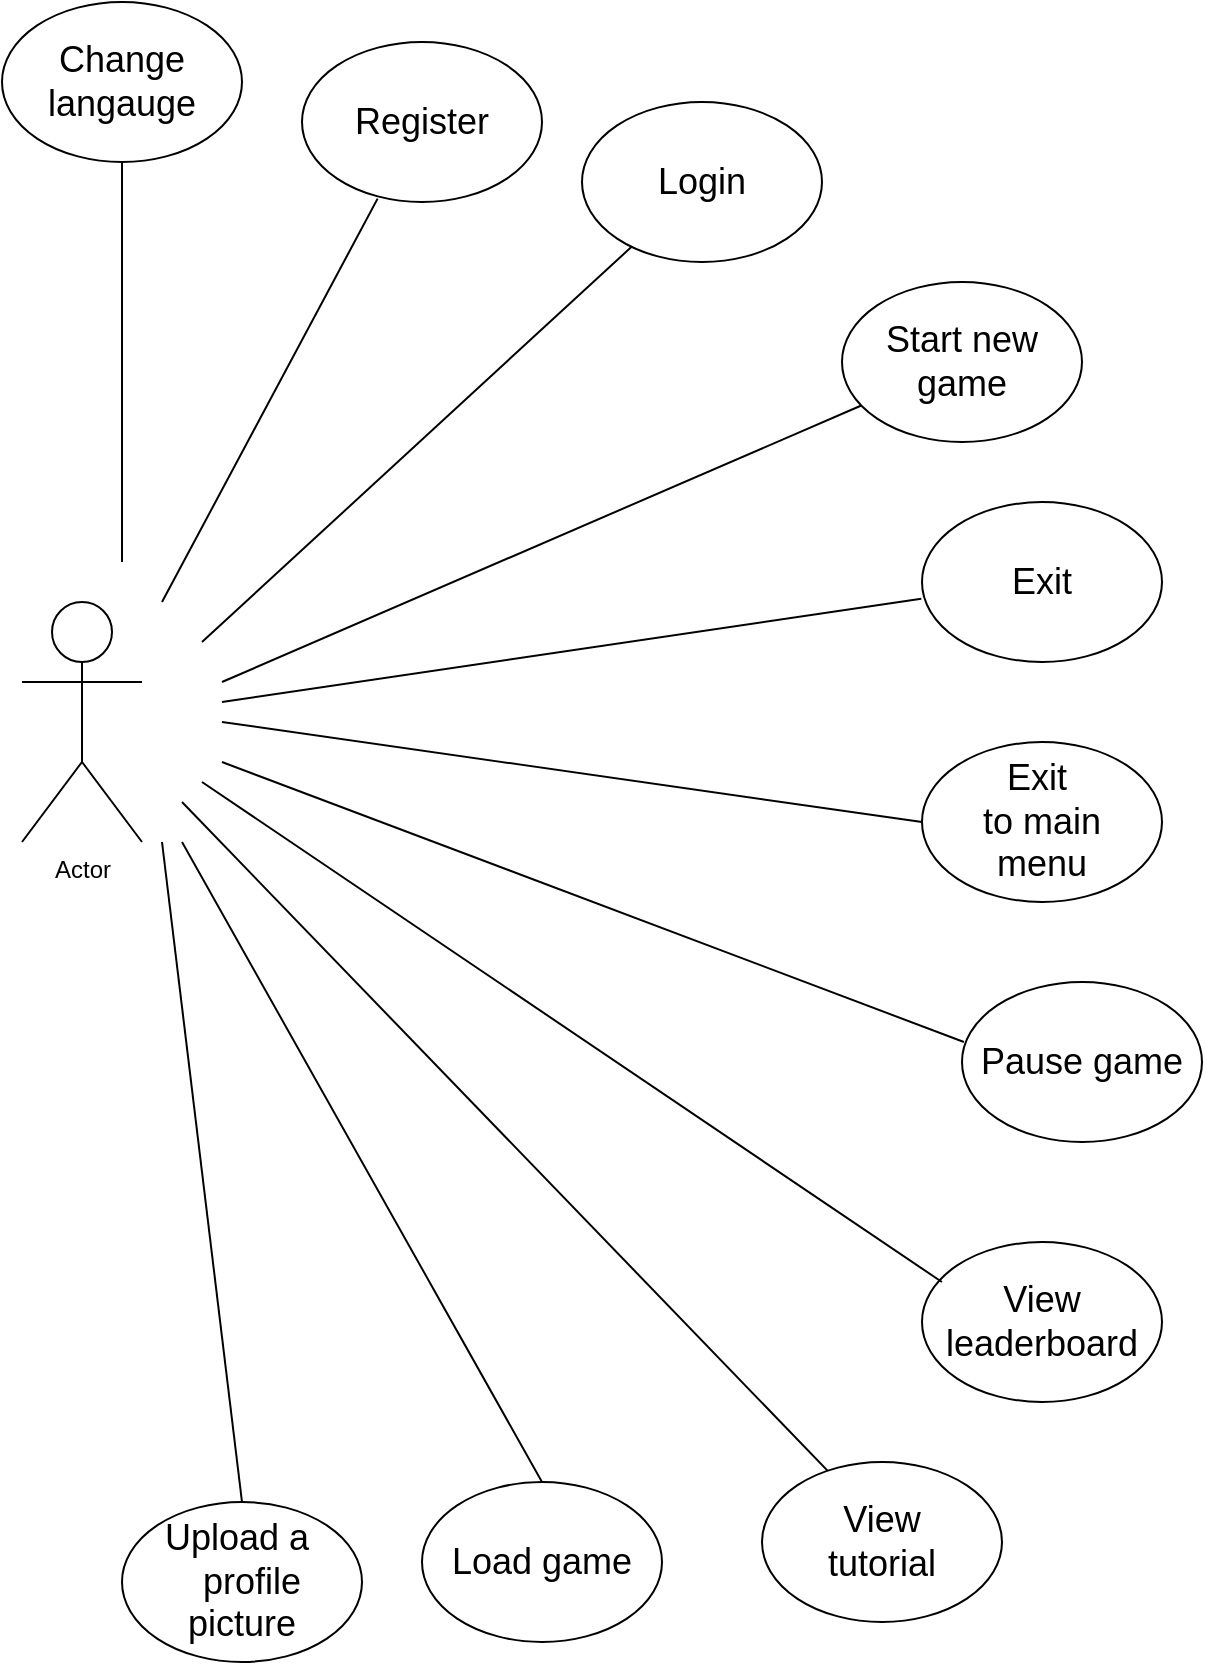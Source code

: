 <mxfile version="13.0.8" type="device"><diagram id="r3ArmLaYZlryNpLtx0aC" name="Page-1"><mxGraphModel dx="1754" dy="1060" grid="1" gridSize="10" guides="1" tooltips="1" connect="1" arrows="1" fold="1" page="1" pageScale="1" pageWidth="827" pageHeight="1169" math="0" shadow="0"><root><mxCell id="0"/><mxCell id="1" parent="0"/><mxCell id="_wvUe1wntVugwZeHVwAF-1" value="Actor" style="shape=umlActor;verticalLabelPosition=bottom;labelBackgroundColor=#ffffff;verticalAlign=top;html=1;outlineConnect=0;" parent="1" vertex="1"><mxGeometry x="170" y="380" width="60" height="120" as="geometry"/></mxCell><mxCell id="_wvUe1wntVugwZeHVwAF-2" value="" style="endArrow=none;html=1;entryX=0.315;entryY=0.979;entryDx=0;entryDy=0;entryPerimeter=0;" parent="1" target="_wvUe1wntVugwZeHVwAF-3" edge="1"><mxGeometry width="50" height="50" relative="1" as="geometry"><mxPoint x="240" y="380" as="sourcePoint"/><mxPoint x="330" y="270" as="targetPoint"/></mxGeometry></mxCell><mxCell id="_wvUe1wntVugwZeHVwAF-3" value="&lt;font style=&quot;font-size: 18px&quot;&gt;Register&lt;/font&gt;" style="ellipse;whiteSpace=wrap;html=1;" parent="1" vertex="1"><mxGeometry x="310" y="100" width="120" height="80" as="geometry"/></mxCell><mxCell id="_wvUe1wntVugwZeHVwAF-4" value="" style="endArrow=none;html=1;" parent="1" target="_wvUe1wntVugwZeHVwAF-5" edge="1"><mxGeometry width="50" height="50" relative="1" as="geometry"><mxPoint x="260" y="400" as="sourcePoint"/><mxPoint x="450" y="310" as="targetPoint"/></mxGeometry></mxCell><mxCell id="_wvUe1wntVugwZeHVwAF-5" value="&lt;font style=&quot;font-size: 18px&quot;&gt;Login&lt;/font&gt;" style="ellipse;whiteSpace=wrap;html=1;" parent="1" vertex="1"><mxGeometry x="450" y="130" width="120" height="80" as="geometry"/></mxCell><mxCell id="_wvUe1wntVugwZeHVwAF-6" value="" style="endArrow=none;html=1;" parent="1" target="_wvUe1wntVugwZeHVwAF-7" edge="1"><mxGeometry width="50" height="50" relative="1" as="geometry"><mxPoint x="270" y="420" as="sourcePoint"/><mxPoint x="540" y="390" as="targetPoint"/></mxGeometry></mxCell><mxCell id="_wvUe1wntVugwZeHVwAF-7" value="&lt;font style=&quot;font-size: 18px&quot;&gt;Start new game&lt;br&gt;&lt;/font&gt;" style="ellipse;whiteSpace=wrap;html=1;" parent="1" vertex="1"><mxGeometry x="580" y="220" width="120" height="80" as="geometry"/></mxCell><mxCell id="_wvUe1wntVugwZeHVwAF-8" value="&lt;font style=&quot;font-size: 18px&quot;&gt;Exit&amp;nbsp;&lt;br&gt;to main&lt;br&gt;menu&lt;span style=&quot;font-family: monospace ; font-size: 0px&quot;&gt;%3CmxGraphModel%3E%3Croot%3E%3CmxCell%20id%3D%220%22%2F%3E%3CmxCell%20id%3D%221%22%20parent%3D%220%22%2F%3E%3CmxCell%20id%3D%222%22%20value%3D%22%26lt%3Bfont%20style%3D%26quot%3Bfont-size%3A%2018px%26quot%3B%26gt%3BView%20leaderboard%26lt%3Bbr%26gt%3B%26lt%3B%2Ffont%26gt%3B%22%20style%3D%22ellipse%3BwhiteSpace%3Dwrap%3Bhtml%3D1%3B%22%20vertex%3D%221%22%20parent%3D%221%22%3E%3CmxGeometry%20x%3D%22440%22%20y%3D%22600%22%20width%3D%22120%22%20height%3D%2280%22%20as%3D%22geometry%22%2F%3E%3C%2FmxCell%3E%3C%2Froot%3E%3C%2FmxGraphModel%3E&lt;/span&gt;&lt;br&gt;&lt;/font&gt;" style="ellipse;whiteSpace=wrap;html=1;" parent="1" vertex="1"><mxGeometry x="620" y="450" width="120" height="80" as="geometry"/></mxCell><mxCell id="_wvUe1wntVugwZeHVwAF-9" value="" style="endArrow=none;html=1;entryX=0;entryY=0.5;entryDx=0;entryDy=0;" parent="1" target="_wvUe1wntVugwZeHVwAF-8" edge="1"><mxGeometry width="50" height="50" relative="1" as="geometry"><mxPoint x="270" y="440" as="sourcePoint"/><mxPoint x="430" y="440" as="targetPoint"/></mxGeometry></mxCell><mxCell id="_wvUe1wntVugwZeHVwAF-10" value="&lt;font style=&quot;font-size: 18px&quot;&gt;Pause game&lt;br&gt;&lt;/font&gt;" style="ellipse;whiteSpace=wrap;html=1;" parent="1" vertex="1"><mxGeometry x="640" y="570" width="120" height="80" as="geometry"/></mxCell><mxCell id="_wvUe1wntVugwZeHVwAF-11" value="" style="endArrow=none;html=1;entryX=0.008;entryY=0.375;entryDx=0;entryDy=0;entryPerimeter=0;" parent="1" target="_wvUe1wntVugwZeHVwAF-10" edge="1"><mxGeometry width="50" height="50" relative="1" as="geometry"><mxPoint x="270" y="460" as="sourcePoint"/><mxPoint x="430" y="440" as="targetPoint"/></mxGeometry></mxCell><mxCell id="_wvUe1wntVugwZeHVwAF-12" value="&lt;font style=&quot;font-size: 18px&quot;&gt;View leaderboard&lt;br&gt;&lt;/font&gt;" style="ellipse;whiteSpace=wrap;html=1;" parent="1" vertex="1"><mxGeometry x="620" y="700" width="120" height="80" as="geometry"/></mxCell><mxCell id="_wvUe1wntVugwZeHVwAF-13" value="" style="endArrow=none;html=1;exitX=0.083;exitY=0.25;exitDx=0;exitDy=0;exitPerimeter=0;" parent="1" source="_wvUe1wntVugwZeHVwAF-12" edge="1"><mxGeometry width="50" height="50" relative="1" as="geometry"><mxPoint x="380" y="490" as="sourcePoint"/><mxPoint x="260" y="470" as="targetPoint"/></mxGeometry></mxCell><mxCell id="_wvUe1wntVugwZeHVwAF-15" value="" style="endArrow=none;html=1;exitX=0.5;exitY=0;exitDx=0;exitDy=0;" parent="1" source="Gqf-uugsJGQFBswZziwu-1" edge="1"><mxGeometry width="50" height="50" relative="1" as="geometry"><mxPoint x="375" y="660" as="sourcePoint"/><mxPoint x="250" y="500" as="targetPoint"/></mxGeometry></mxCell><mxCell id="Gqf-uugsJGQFBswZziwu-1" value="&lt;font style=&quot;font-size: 18px&quot;&gt;Load game&lt;br&gt;&lt;/font&gt;" style="ellipse;whiteSpace=wrap;html=1;" parent="1" vertex="1"><mxGeometry x="370" y="820" width="120" height="80" as="geometry"/></mxCell><mxCell id="Gqf-uugsJGQFBswZziwu-3" value="" style="endArrow=none;html=1;exitX=0.5;exitY=0;exitDx=0;exitDy=0;" parent="1" source="Gqf-uugsJGQFBswZziwu-4" edge="1"><mxGeometry width="50" height="50" relative="1" as="geometry"><mxPoint x="330" y="700" as="sourcePoint"/><mxPoint x="240" y="500" as="targetPoint"/></mxGeometry></mxCell><mxCell id="Gqf-uugsJGQFBswZziwu-4" value="&lt;font style=&quot;font-size: 18px&quot;&gt;Upload a&amp;nbsp;&lt;br&gt;&amp;nbsp; profile picture&lt;br&gt;&lt;/font&gt;" style="ellipse;whiteSpace=wrap;html=1;" parent="1" vertex="1"><mxGeometry x="220" y="830" width="120" height="80" as="geometry"/></mxCell><mxCell id="Gqf-uugsJGQFBswZziwu-5" value="&lt;font style=&quot;font-size: 18px&quot;&gt;Change&lt;br&gt;langauge&lt;br&gt;&lt;/font&gt;" style="ellipse;whiteSpace=wrap;html=1;" parent="1" vertex="1"><mxGeometry x="160" y="80" width="120" height="80" as="geometry"/></mxCell><mxCell id="Gqf-uugsJGQFBswZziwu-6" value="" style="endArrow=none;html=1;entryX=0.5;entryY=1;entryDx=0;entryDy=0;" parent="1" target="Gqf-uugsJGQFBswZziwu-5" edge="1"><mxGeometry width="50" height="50" relative="1" as="geometry"><mxPoint x="220" y="360" as="sourcePoint"/><mxPoint x="300" y="260.0" as="targetPoint"/></mxGeometry></mxCell><mxCell id="Gqf-uugsJGQFBswZziwu-7" value="" style="endArrow=none;html=1;exitX=0.286;exitY=0.074;exitDx=0;exitDy=0;exitPerimeter=0;" parent="1" source="Gqf-uugsJGQFBswZziwu-8" edge="1"><mxGeometry width="50" height="50" relative="1" as="geometry"><mxPoint x="530" y="740" as="sourcePoint"/><mxPoint x="250" y="480" as="targetPoint"/></mxGeometry></mxCell><mxCell id="Gqf-uugsJGQFBswZziwu-8" value="&lt;font style=&quot;font-size: 18px&quot;&gt;View&lt;br&gt;tutorial&lt;br&gt;&lt;/font&gt;" style="ellipse;whiteSpace=wrap;html=1;" parent="1" vertex="1"><mxGeometry x="540" y="810" width="120" height="80" as="geometry"/></mxCell><mxCell id="Gqf-uugsJGQFBswZziwu-9" value="&lt;font style=&quot;font-size: 18px&quot;&gt;Exit&lt;br&gt;&lt;/font&gt;" style="ellipse;whiteSpace=wrap;html=1;" parent="1" vertex="1"><mxGeometry x="620" y="330" width="120" height="80" as="geometry"/></mxCell><mxCell id="Gqf-uugsJGQFBswZziwu-10" value="" style="endArrow=none;html=1;entryX=-0.003;entryY=0.604;entryDx=0;entryDy=0;entryPerimeter=0;" parent="1" target="Gqf-uugsJGQFBswZziwu-9" edge="1"><mxGeometry width="50" height="50" relative="1" as="geometry"><mxPoint x="270" y="430" as="sourcePoint"/><mxPoint x="625.0" y="415" as="targetPoint"/></mxGeometry></mxCell></root></mxGraphModel></diagram></mxfile>